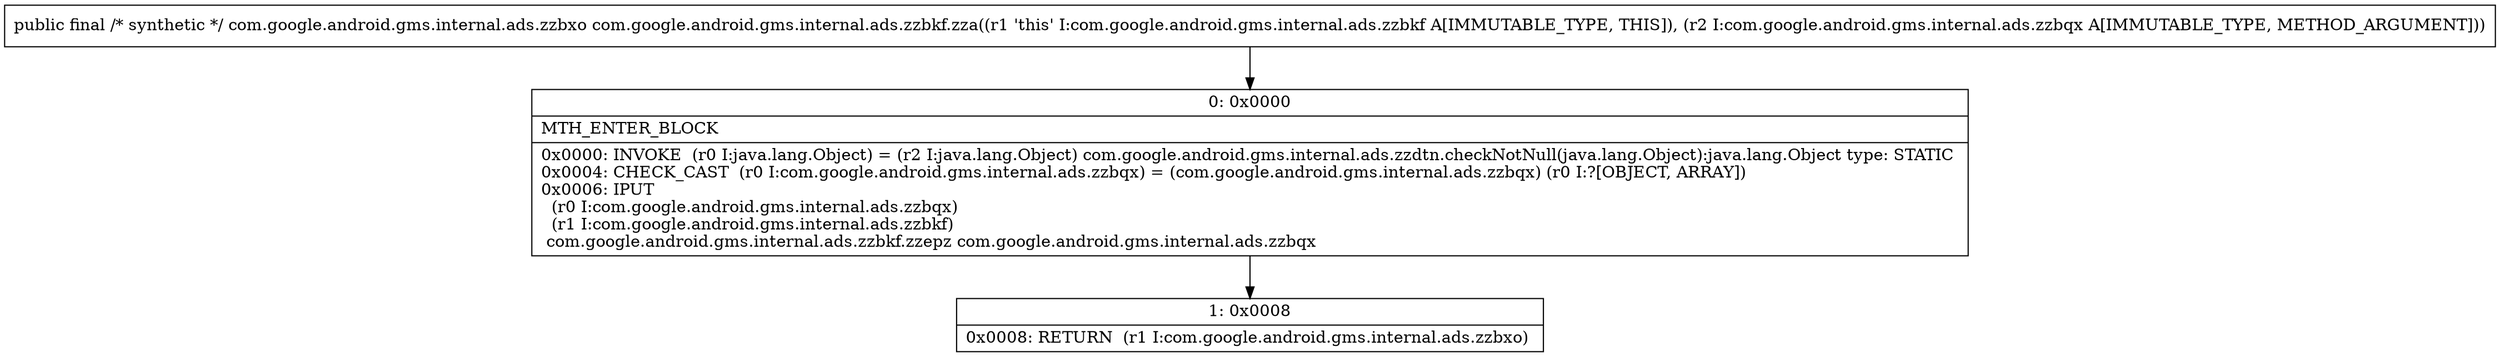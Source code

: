 digraph "CFG forcom.google.android.gms.internal.ads.zzbkf.zza(Lcom\/google\/android\/gms\/internal\/ads\/zzbqx;)Lcom\/google\/android\/gms\/internal\/ads\/zzbxo;" {
Node_0 [shape=record,label="{0\:\ 0x0000|MTH_ENTER_BLOCK\l|0x0000: INVOKE  (r0 I:java.lang.Object) = (r2 I:java.lang.Object) com.google.android.gms.internal.ads.zzdtn.checkNotNull(java.lang.Object):java.lang.Object type: STATIC \l0x0004: CHECK_CAST  (r0 I:com.google.android.gms.internal.ads.zzbqx) = (com.google.android.gms.internal.ads.zzbqx) (r0 I:?[OBJECT, ARRAY]) \l0x0006: IPUT  \l  (r0 I:com.google.android.gms.internal.ads.zzbqx)\l  (r1 I:com.google.android.gms.internal.ads.zzbkf)\l com.google.android.gms.internal.ads.zzbkf.zzepz com.google.android.gms.internal.ads.zzbqx \l}"];
Node_1 [shape=record,label="{1\:\ 0x0008|0x0008: RETURN  (r1 I:com.google.android.gms.internal.ads.zzbxo) \l}"];
MethodNode[shape=record,label="{public final \/* synthetic *\/ com.google.android.gms.internal.ads.zzbxo com.google.android.gms.internal.ads.zzbkf.zza((r1 'this' I:com.google.android.gms.internal.ads.zzbkf A[IMMUTABLE_TYPE, THIS]), (r2 I:com.google.android.gms.internal.ads.zzbqx A[IMMUTABLE_TYPE, METHOD_ARGUMENT])) }"];
MethodNode -> Node_0;
Node_0 -> Node_1;
}

